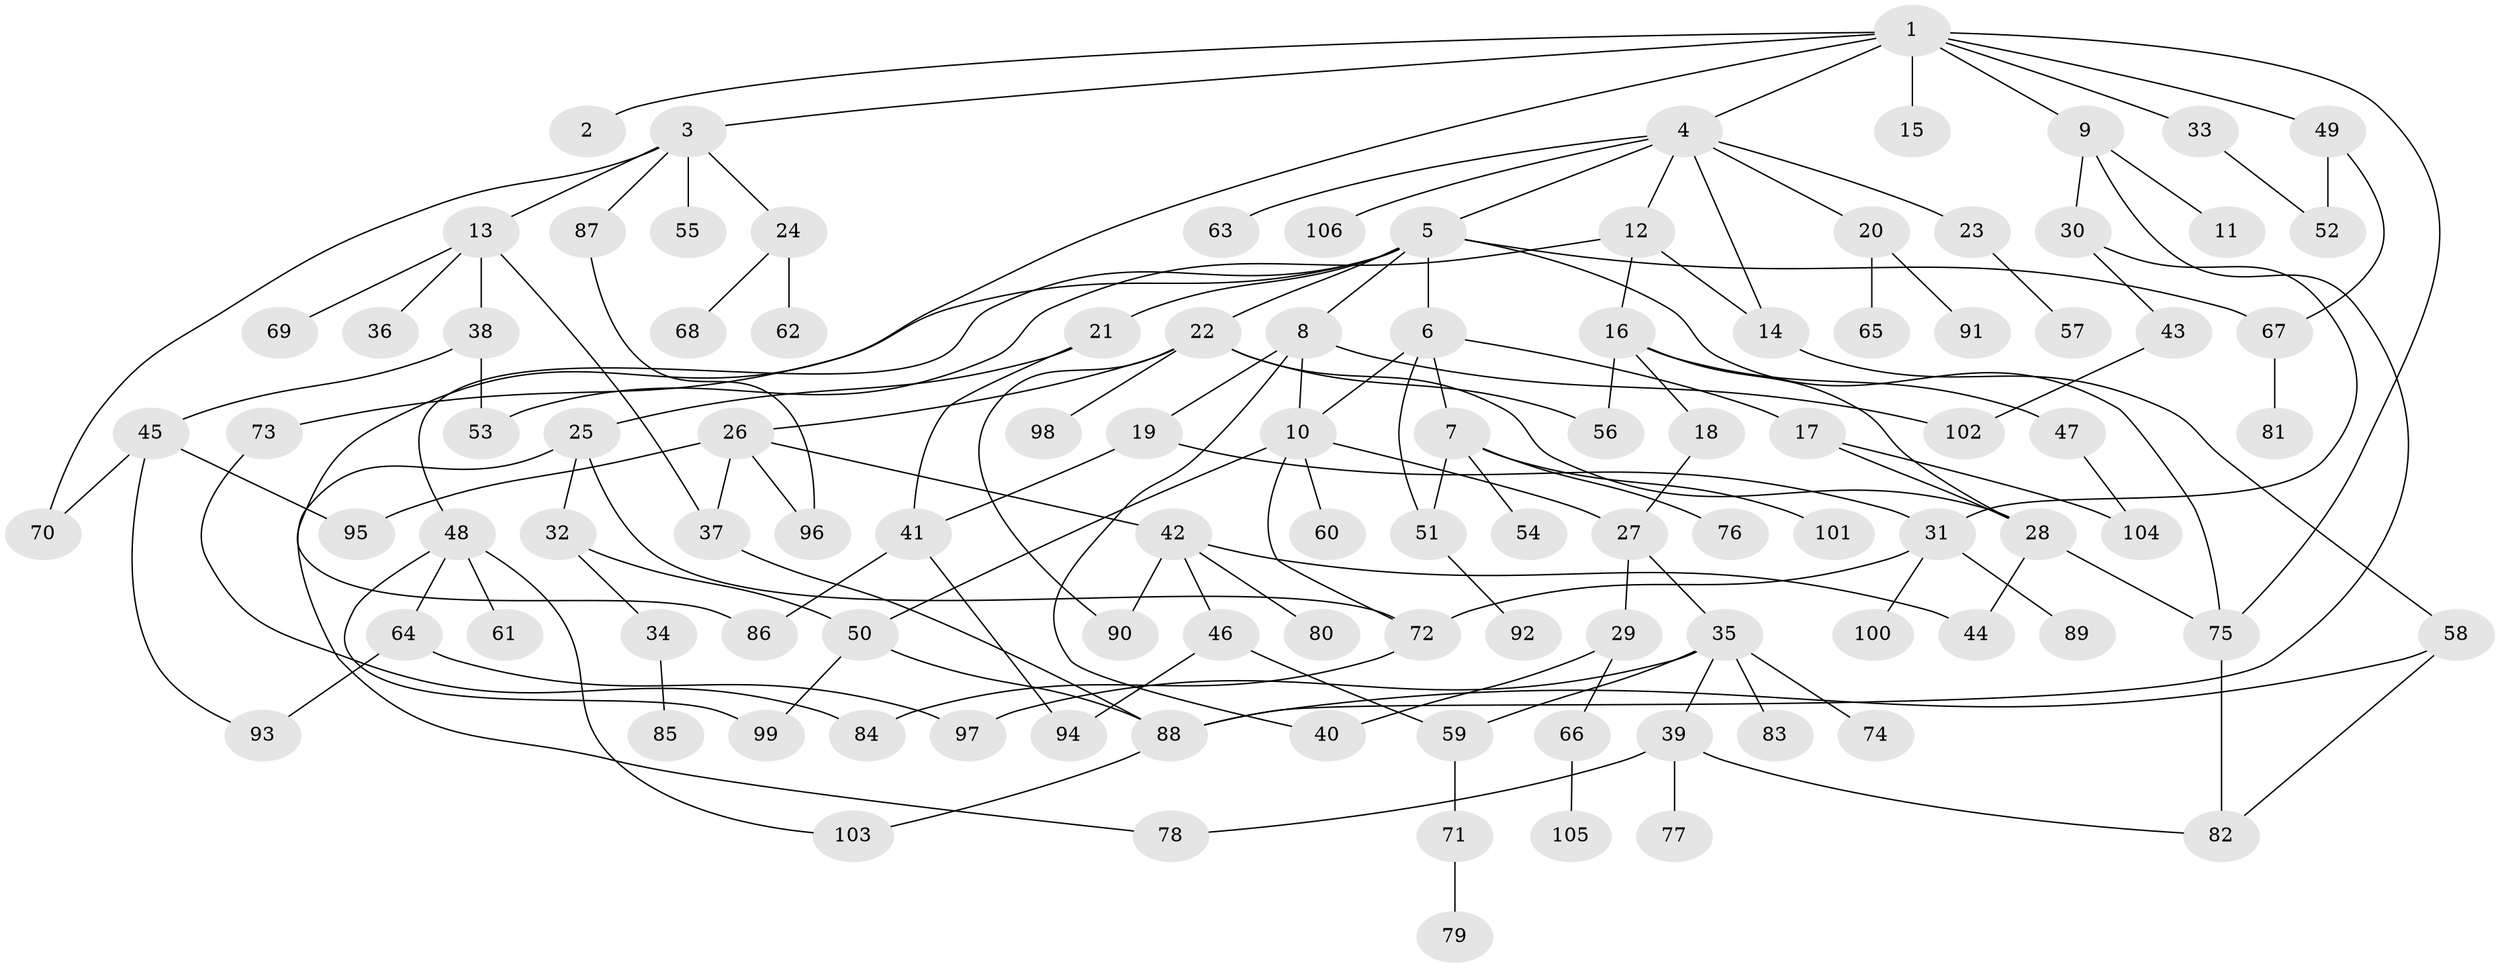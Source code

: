 // coarse degree distribution, {9: 0.018867924528301886, 1: 0.2641509433962264, 6: 0.018867924528301886, 8: 0.03773584905660377, 11: 0.03773584905660377, 2: 0.20754716981132076, 4: 0.1320754716981132, 5: 0.05660377358490566, 3: 0.20754716981132076, 7: 0.018867924528301886}
// Generated by graph-tools (version 1.1) at 2025/16/03/04/25 18:16:57]
// undirected, 106 vertices, 145 edges
graph export_dot {
graph [start="1"]
  node [color=gray90,style=filled];
  1;
  2;
  3;
  4;
  5;
  6;
  7;
  8;
  9;
  10;
  11;
  12;
  13;
  14;
  15;
  16;
  17;
  18;
  19;
  20;
  21;
  22;
  23;
  24;
  25;
  26;
  27;
  28;
  29;
  30;
  31;
  32;
  33;
  34;
  35;
  36;
  37;
  38;
  39;
  40;
  41;
  42;
  43;
  44;
  45;
  46;
  47;
  48;
  49;
  50;
  51;
  52;
  53;
  54;
  55;
  56;
  57;
  58;
  59;
  60;
  61;
  62;
  63;
  64;
  65;
  66;
  67;
  68;
  69;
  70;
  71;
  72;
  73;
  74;
  75;
  76;
  77;
  78;
  79;
  80;
  81;
  82;
  83;
  84;
  85;
  86;
  87;
  88;
  89;
  90;
  91;
  92;
  93;
  94;
  95;
  96;
  97;
  98;
  99;
  100;
  101;
  102;
  103;
  104;
  105;
  106;
  1 -- 2;
  1 -- 3;
  1 -- 4;
  1 -- 9;
  1 -- 15;
  1 -- 33;
  1 -- 49;
  1 -- 86;
  1 -- 75;
  3 -- 13;
  3 -- 24;
  3 -- 55;
  3 -- 70;
  3 -- 87;
  4 -- 5;
  4 -- 12;
  4 -- 20;
  4 -- 23;
  4 -- 63;
  4 -- 106;
  4 -- 14;
  5 -- 6;
  5 -- 8;
  5 -- 21;
  5 -- 22;
  5 -- 48;
  5 -- 73;
  5 -- 75;
  5 -- 67;
  6 -- 7;
  6 -- 10;
  6 -- 17;
  6 -- 51;
  7 -- 51;
  7 -- 54;
  7 -- 76;
  7 -- 101;
  8 -- 19;
  8 -- 102;
  8 -- 10;
  8 -- 40;
  9 -- 11;
  9 -- 30;
  9 -- 88;
  10 -- 27;
  10 -- 50;
  10 -- 60;
  10 -- 72;
  12 -- 14;
  12 -- 16;
  12 -- 53;
  13 -- 36;
  13 -- 37;
  13 -- 38;
  13 -- 69;
  14 -- 58;
  16 -- 18;
  16 -- 47;
  16 -- 56;
  16 -- 28;
  17 -- 28;
  17 -- 104;
  18 -- 27;
  19 -- 41;
  19 -- 31;
  20 -- 65;
  20 -- 91;
  21 -- 25;
  21 -- 41;
  22 -- 26;
  22 -- 98;
  22 -- 28;
  22 -- 90;
  22 -- 56;
  23 -- 57;
  24 -- 62;
  24 -- 68;
  25 -- 32;
  25 -- 72;
  25 -- 78;
  26 -- 42;
  26 -- 37;
  26 -- 96;
  26 -- 95;
  27 -- 29;
  27 -- 35;
  28 -- 75;
  28 -- 44;
  29 -- 40;
  29 -- 66;
  30 -- 31;
  30 -- 43;
  31 -- 89;
  31 -- 100;
  31 -- 72;
  32 -- 34;
  32 -- 50;
  33 -- 52;
  34 -- 85;
  35 -- 39;
  35 -- 74;
  35 -- 83;
  35 -- 59;
  35 -- 97;
  37 -- 88;
  38 -- 45;
  38 -- 53;
  39 -- 77;
  39 -- 78;
  39 -- 82;
  41 -- 94;
  41 -- 86;
  42 -- 44;
  42 -- 46;
  42 -- 80;
  42 -- 90;
  43 -- 102;
  45 -- 93;
  45 -- 95;
  45 -- 70;
  46 -- 59;
  46 -- 94;
  47 -- 104;
  48 -- 61;
  48 -- 64;
  48 -- 99;
  48 -- 103;
  49 -- 67;
  49 -- 52;
  50 -- 99;
  50 -- 88;
  51 -- 92;
  58 -- 82;
  58 -- 88;
  59 -- 71;
  64 -- 97;
  64 -- 93;
  66 -- 105;
  67 -- 81;
  71 -- 79;
  72 -- 84;
  73 -- 84;
  75 -- 82;
  87 -- 96;
  88 -- 103;
}
